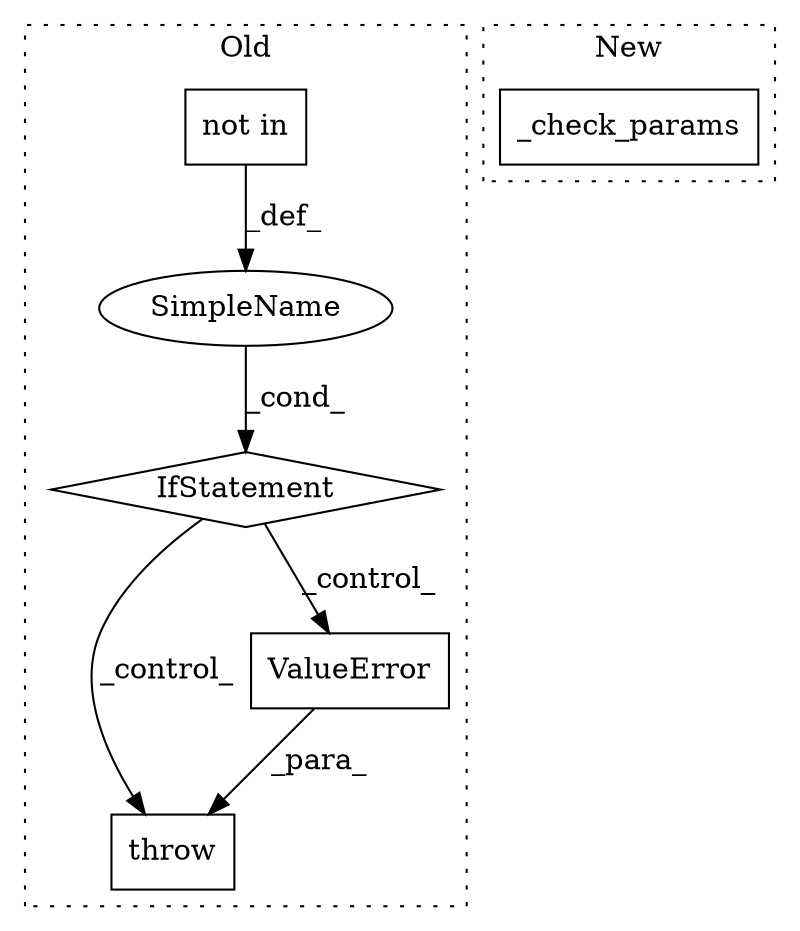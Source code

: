 digraph G {
subgraph cluster0 {
1 [label="not in" a="108" s="4751" l="51" shape="box"];
3 [label="throw" a="53" s="5866" l="6" shape="box"];
4 [label="IfStatement" a="25" s="4743,4802" l="8,2" shape="diamond"];
5 [label="SimpleName" a="42" s="" l="" shape="ellipse"];
6 [label="ValueError" a="32" s="5872,5933" l="11,1" shape="box"];
label = "Old";
style="dotted";
}
subgraph cluster1 {
2 [label="_check_params" a="32" s="5064" l="15" shape="box"];
label = "New";
style="dotted";
}
1 -> 5 [label="_def_"];
4 -> 6 [label="_control_"];
4 -> 3 [label="_control_"];
5 -> 4 [label="_cond_"];
6 -> 3 [label="_para_"];
}